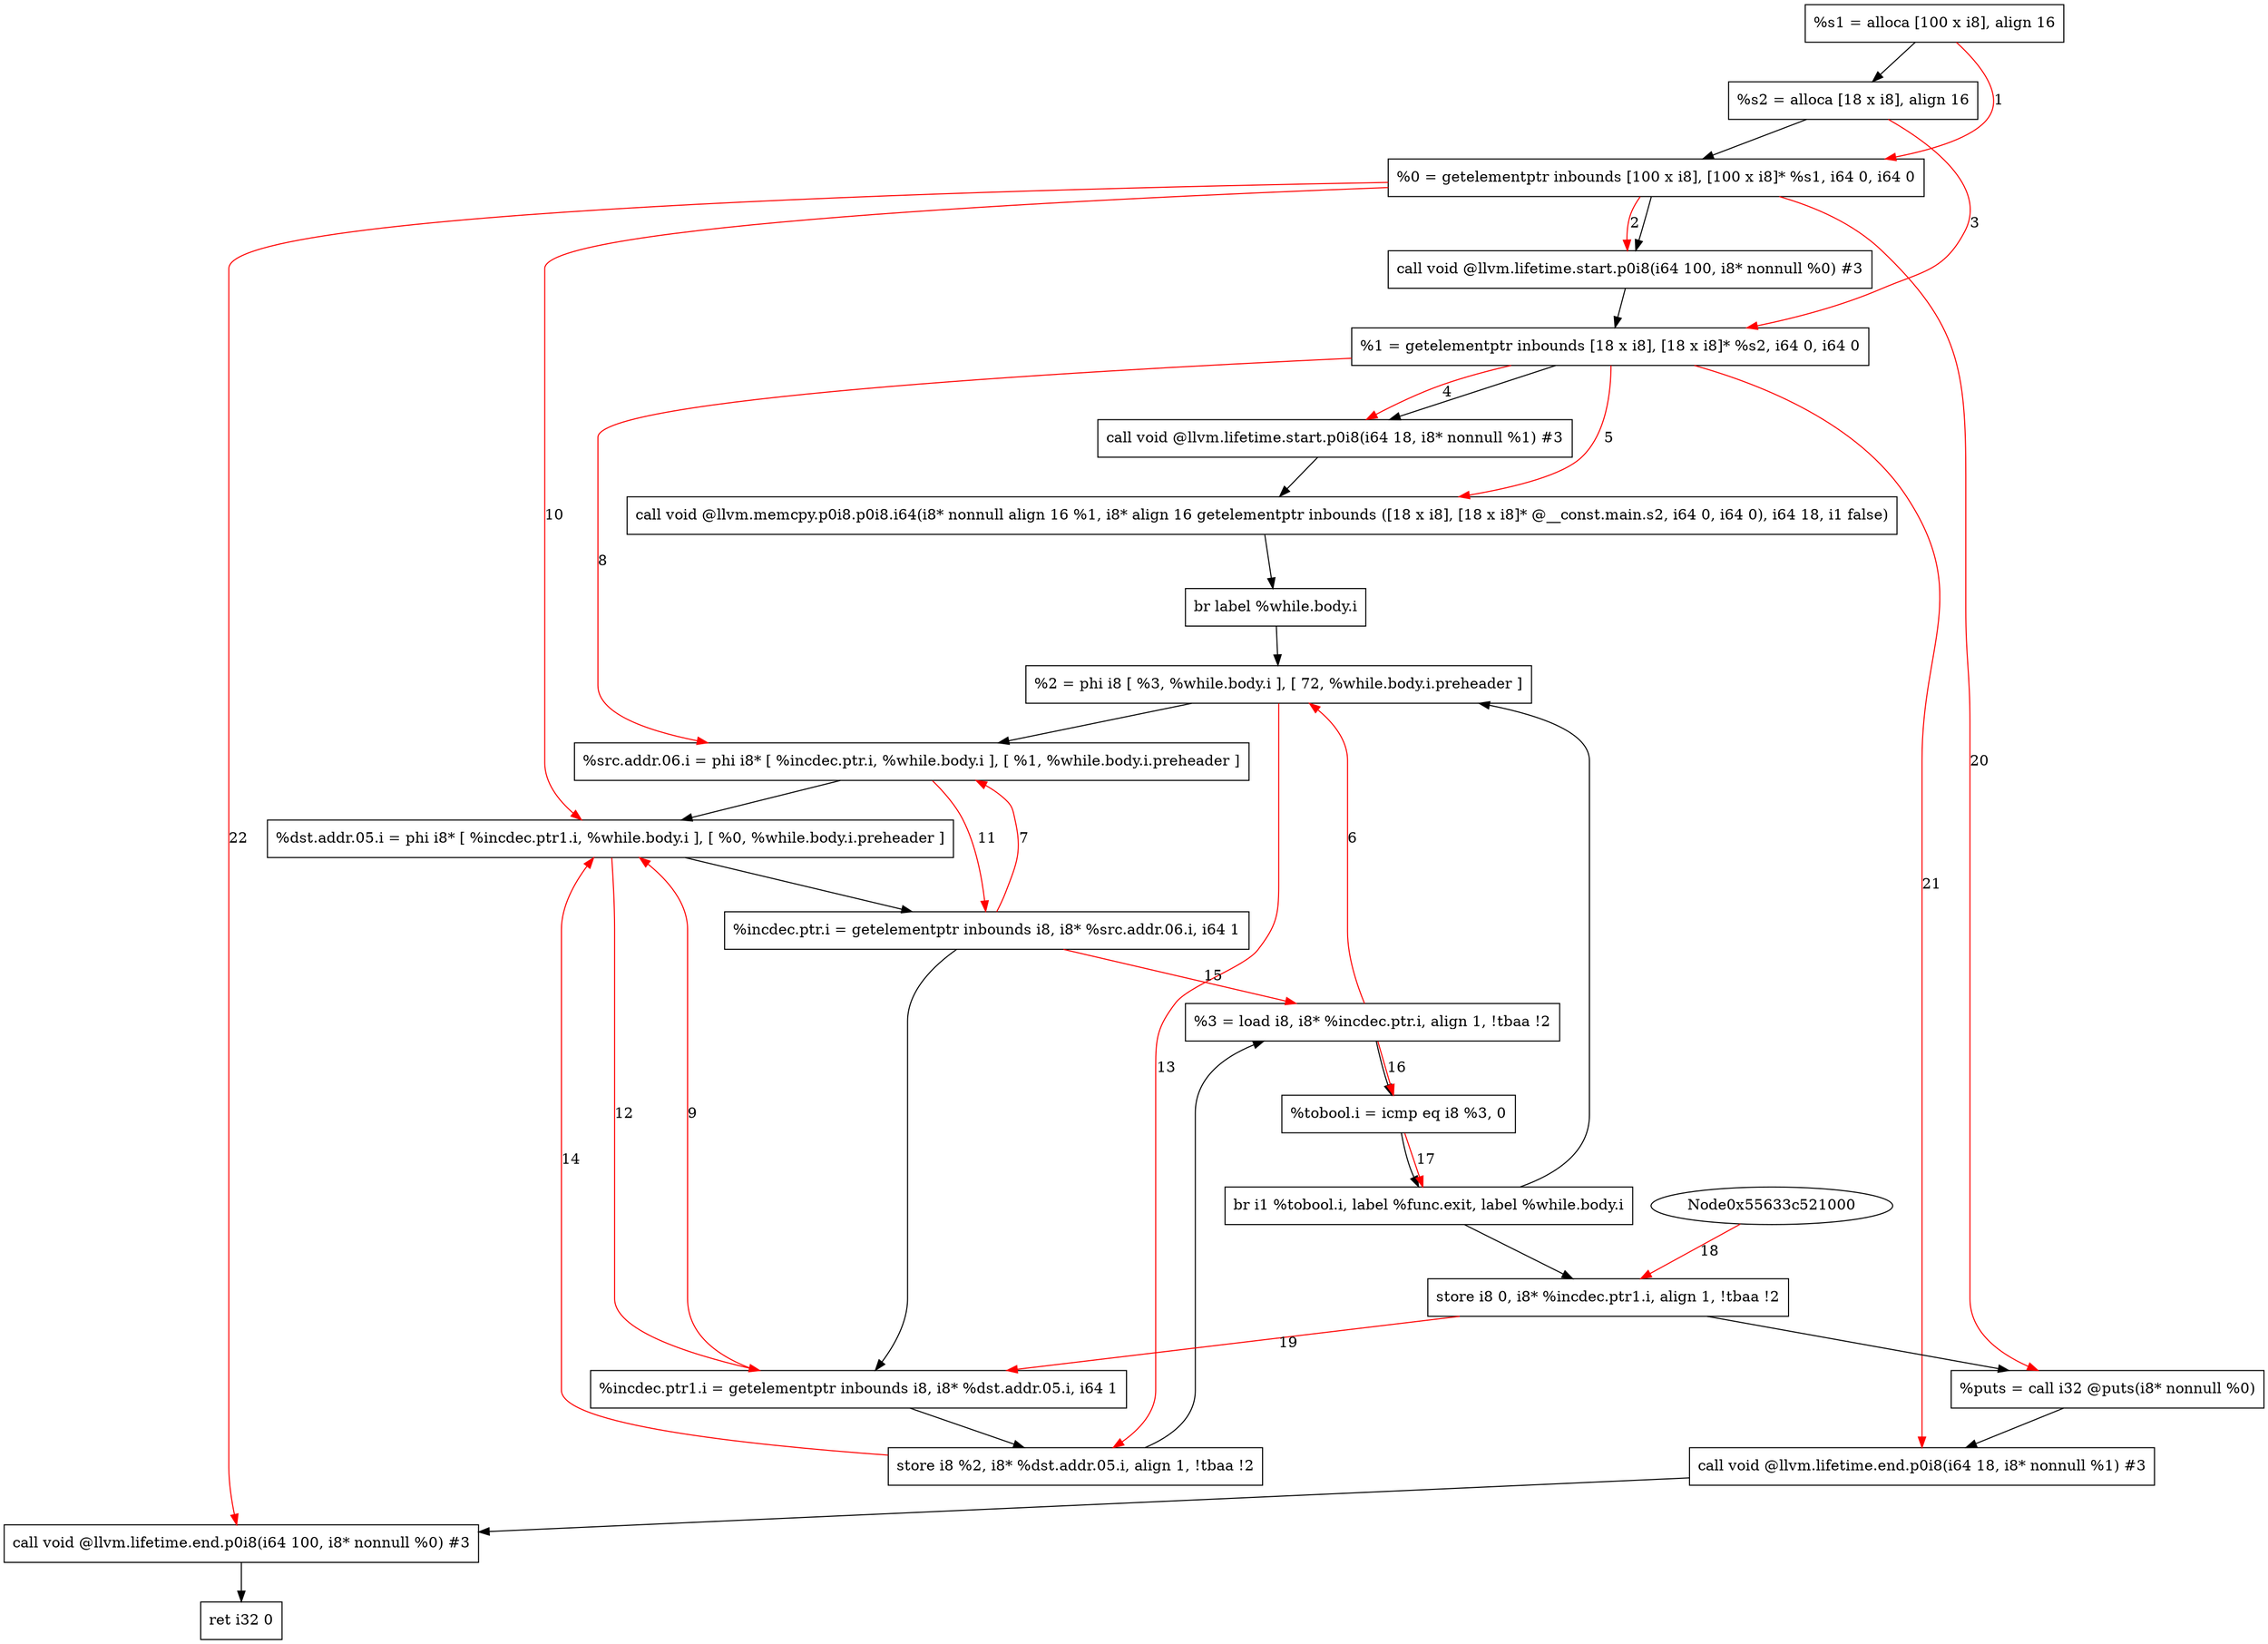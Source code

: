 digraph "CDFG for'main' function" {
	Node0x55633c521158[shape=record, label="  %s1 = alloca [100 x i8], align 16"]
	Node0x55633c521238[shape=record, label="  %s2 = alloca [18 x i8], align 16"]
	Node0x55633c522278[shape=record, label="  %0 = getelementptr inbounds [100 x i8], [100 x i8]* %s1, i64 0, i64 0"]
	Node0x55633c522698[shape=record, label="  call void @llvm.lifetime.start.p0i8(i64 100, i8* nonnull %0) #3"]
	Node0x55633c5227a8[shape=record, label="  %1 = getelementptr inbounds [18 x i8], [18 x i8]* %s2, i64 0, i64 0"]
	Node0x55633c5228e8[shape=record, label="  call void @llvm.lifetime.start.p0i8(i64 18, i8* nonnull %1) #3"]
	Node0x55633c522f88[shape=record, label="  call void @llvm.memcpy.p0i8.p0i8.i64(i8* nonnull align 16 %1, i8* align 16 getelementptr inbounds ([18 x i8], [18 x i8]* @__const.main.s2, i64 0, i64 0), i64 18, i1 false)"]
	Node0x55633c5230f8[shape=record, label="  br label %while.body.i"]
	Node0x55633c523218[shape=record, label="  %2 = phi i8 [ %3, %while.body.i ], [ 72, %while.body.i.preheader ]"]
	Node0x55633c523348[shape=record, label="  %src.addr.06.i = phi i8* [ %incdec.ptr.i, %while.body.i ], [ %1, %while.body.i.preheader ]"]
	Node0x55633c5234d8[shape=record, label="  %dst.addr.05.i = phi i8* [ %incdec.ptr1.i, %while.body.i ], [ %0, %while.body.i.preheader ]"]
	Node0x55633c5235a0[shape=record, label="  %incdec.ptr.i = getelementptr inbounds i8, i8* %src.addr.06.i, i64 1"]
	Node0x55633c523620[shape=record, label="  %incdec.ptr1.i = getelementptr inbounds i8, i8* %dst.addr.05.i, i64 1"]
	Node0x55633c5236a0[shape=record, label="  store i8 %2, i8* %dst.addr.05.i, align 1, !tbaa !2"]
	Node0x55633c523428[shape=record, label="  %3 = load i8, i8* %incdec.ptr.i, align 1, !tbaa !2"]
	Node0x55633c523720[shape=record, label="  %tobool.i = icmp eq i8 %3, 0"]
	Node0x55633c5237f8[shape=record, label="  br i1 %tobool.i, label %func.exit, label %while.body.i"]
	Node0x55633c523870[shape=record, label="  store i8 0, i8* %incdec.ptr1.i, align 1, !tbaa !2"]
	Node0x55633c523980[shape=record, label="  %puts = call i32 @puts(i8* nonnull %0)"]
	Node0x55633c523c18[shape=record, label="  call void @llvm.lifetime.end.p0i8(i64 18, i8* nonnull %1) #3"]
	Node0x55633c523d78[shape=record, label="  call void @llvm.lifetime.end.p0i8(i64 100, i8* nonnull %0) #3"]
	Node0x55633c523e38[shape=record, label="  ret i32 0"]
	Node0x55633c521158 -> Node0x55633c521238
	Node0x55633c521238 -> Node0x55633c522278
	Node0x55633c522278 -> Node0x55633c522698
	Node0x55633c522698 -> Node0x55633c5227a8
	Node0x55633c5227a8 -> Node0x55633c5228e8
	Node0x55633c5228e8 -> Node0x55633c522f88
	Node0x55633c522f88 -> Node0x55633c5230f8
	Node0x55633c5230f8 -> Node0x55633c523218
	Node0x55633c523218 -> Node0x55633c523348
	Node0x55633c523348 -> Node0x55633c5234d8
	Node0x55633c5234d8 -> Node0x55633c5235a0
	Node0x55633c5235a0 -> Node0x55633c523620
	Node0x55633c523620 -> Node0x55633c5236a0
	Node0x55633c5236a0 -> Node0x55633c523428
	Node0x55633c523428 -> Node0x55633c523720
	Node0x55633c523720 -> Node0x55633c5237f8
	Node0x55633c5237f8 -> Node0x55633c523870
	Node0x55633c5237f8 -> Node0x55633c523218
	Node0x55633c523870 -> Node0x55633c523980
	Node0x55633c523980 -> Node0x55633c523c18
	Node0x55633c523c18 -> Node0x55633c523d78
	Node0x55633c523d78 -> Node0x55633c523e38
edge [color=red]
	Node0x55633c521158 -> Node0x55633c522278[label="1"]
	Node0x55633c522278 -> Node0x55633c522698[label="2"]
	Node0x55633c521238 -> Node0x55633c5227a8[label="3"]
	Node0x55633c5227a8 -> Node0x55633c5228e8[label="4"]
	Node0x55633c5227a8 -> Node0x55633c522f88[label="5"]
	Node0x55633c523428 -> Node0x55633c523218[label="6"]
	Node0x55633c5235a0 -> Node0x55633c523348[label="7"]
	Node0x55633c5227a8 -> Node0x55633c523348[label="8"]
	Node0x55633c523620 -> Node0x55633c5234d8[label="9"]
	Node0x55633c522278 -> Node0x55633c5234d8[label="10"]
	Node0x55633c523348 -> Node0x55633c5235a0[label="11"]
	Node0x55633c5234d8 -> Node0x55633c523620[label="12"]
	Node0x55633c523218 -> Node0x55633c5236a0[label="13"]
	Node0x55633c5236a0 -> Node0x55633c5234d8[label="14"]
	Node0x55633c5235a0 -> Node0x55633c523428[label="15"]
	Node0x55633c523428 -> Node0x55633c523720[label="16"]
	Node0x55633c523720 -> Node0x55633c5237f8[label="17"]
	Node0x55633c521000 -> Node0x55633c523870[label="18"]
	Node0x55633c523870 -> Node0x55633c523620[label="19"]
	Node0x55633c522278 -> Node0x55633c523980[label="20"]
	Node0x55633c5227a8 -> Node0x55633c523c18[label="21"]
	Node0x55633c522278 -> Node0x55633c523d78[label="22"]
}
